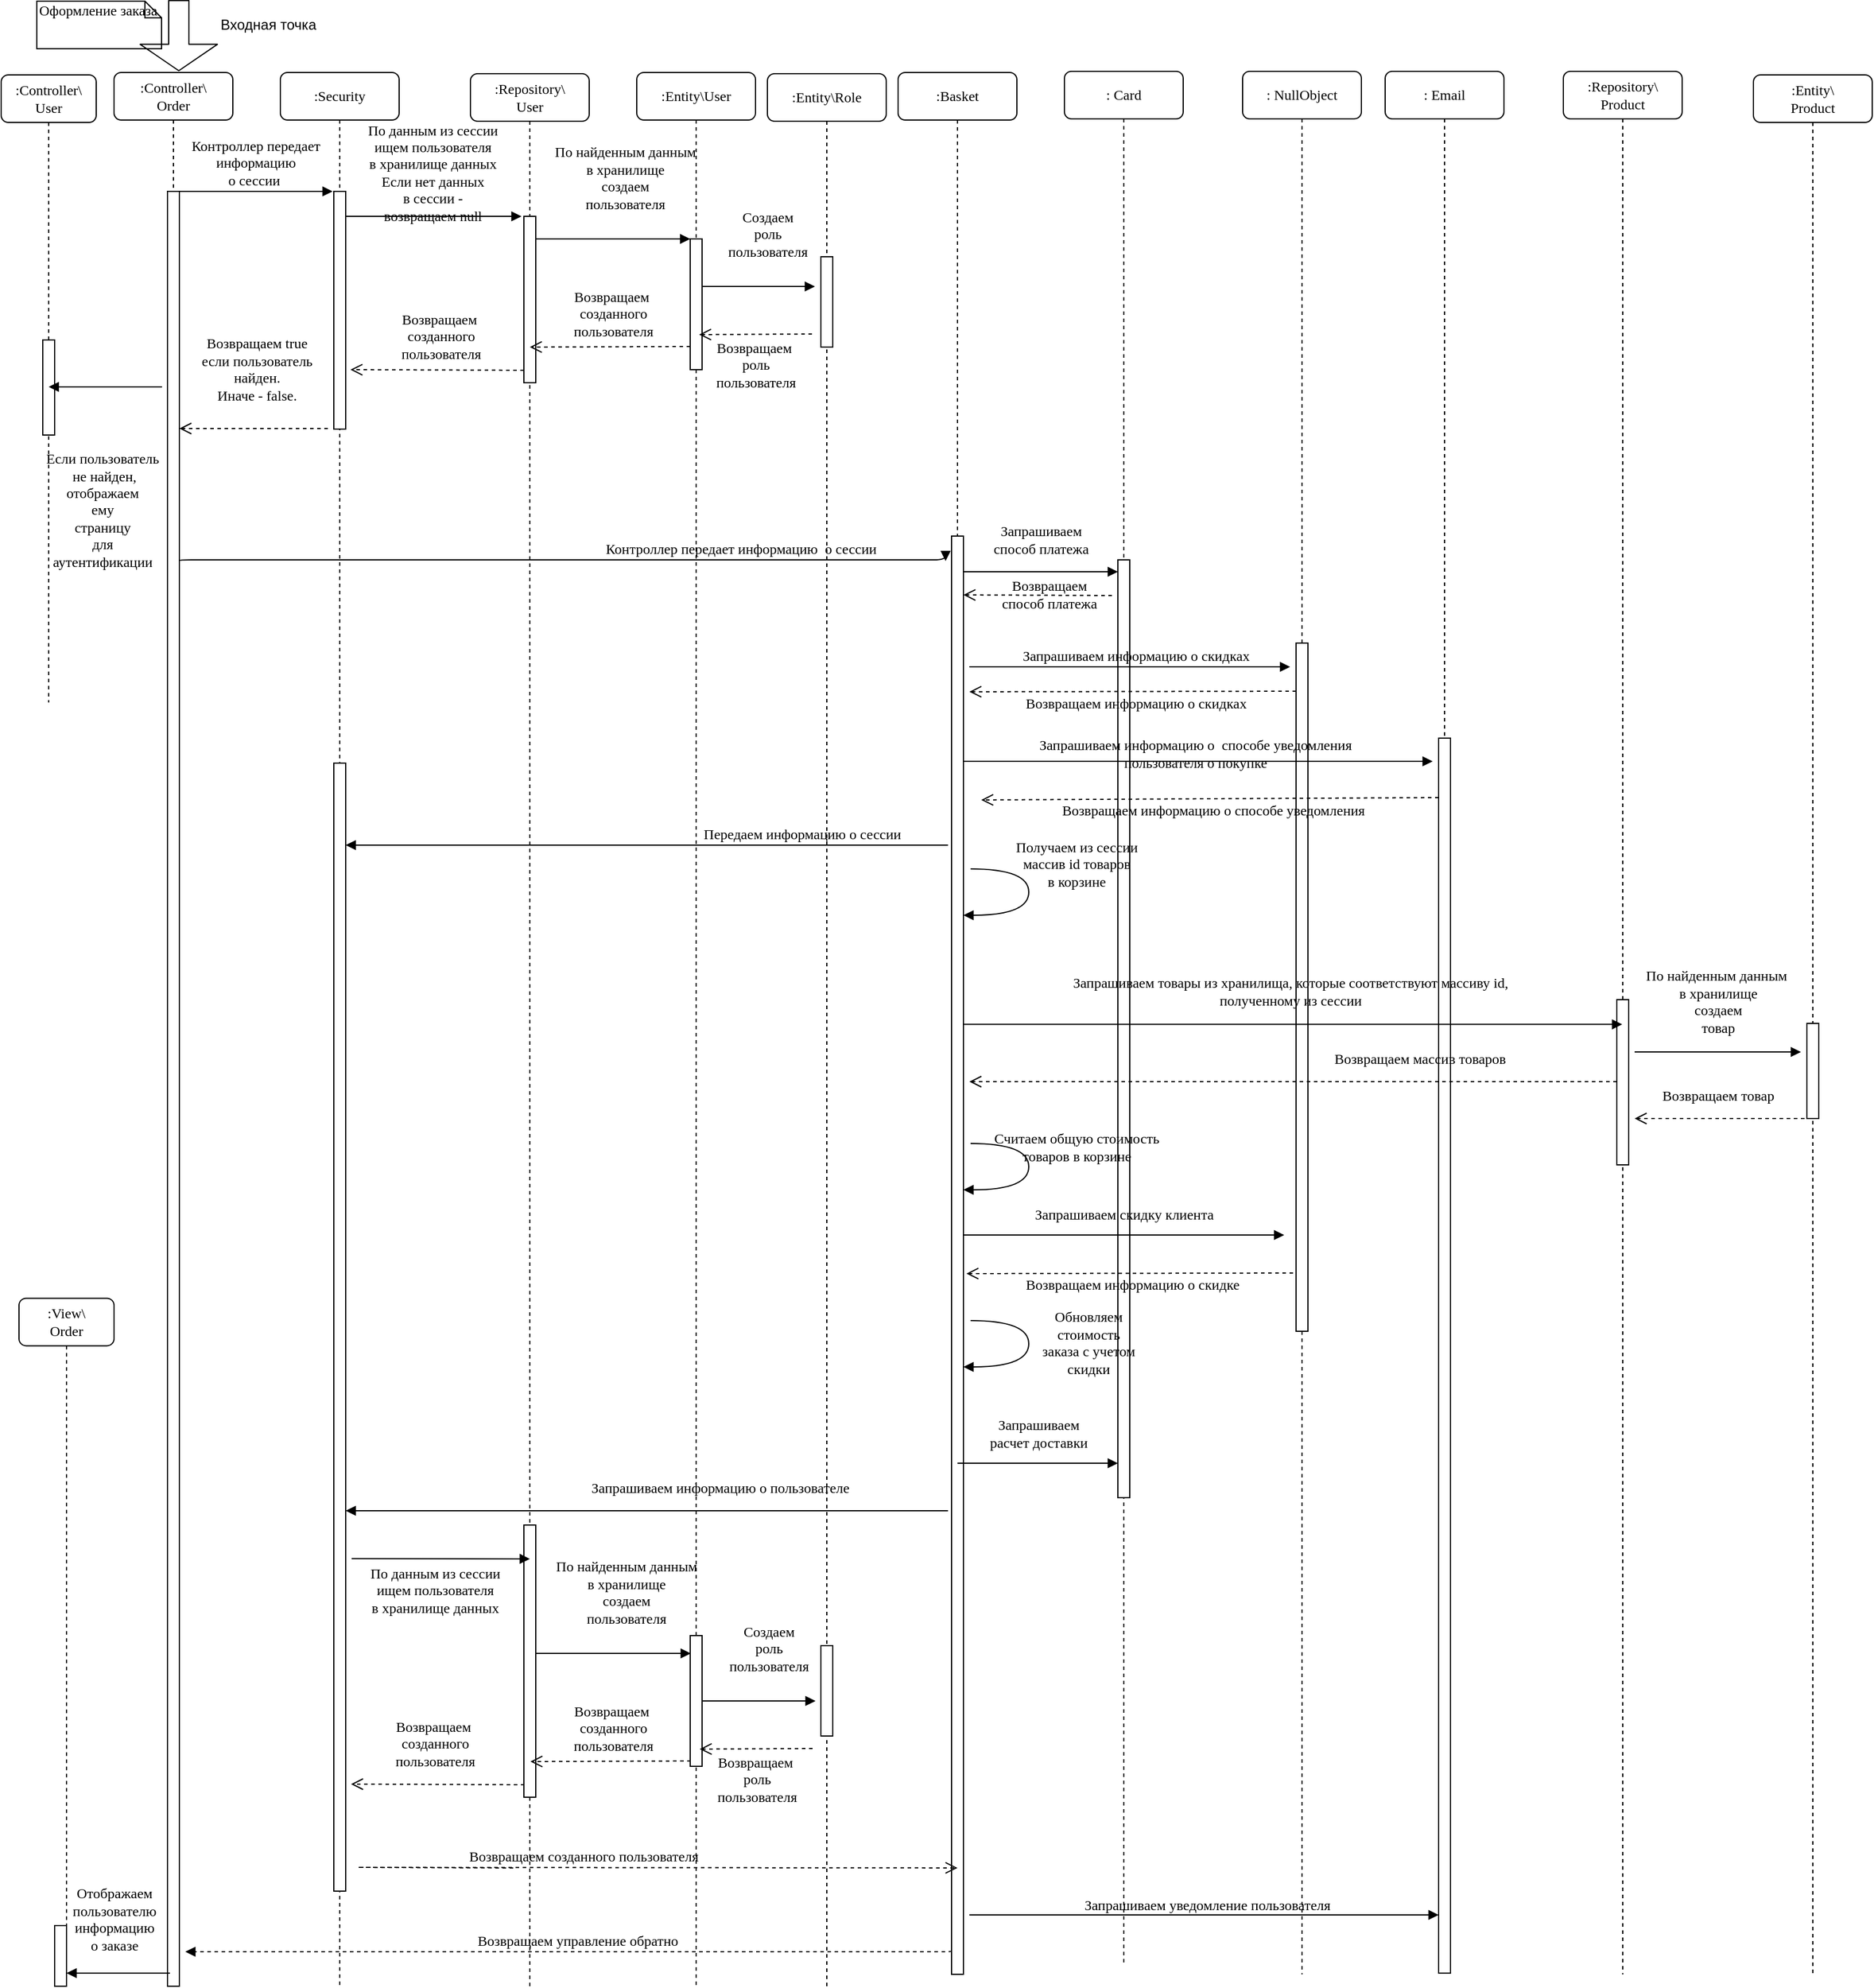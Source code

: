 <mxfile version="10.6.0" type="device"><diagram name="Page-1" id="13e1069c-82ec-6db2-03f1-153e76fe0fe0"><mxGraphModel dx="1522" dy="789" grid="1" gridSize="10" guides="1" tooltips="1" connect="1" arrows="1" fold="1" page="1" pageScale="1" pageWidth="1100" pageHeight="850" background="#ffffff" math="0" shadow="0"><root><mxCell id="0"/><mxCell id="1" parent="0"/><mxCell id="7baba1c4bc27f4b0-14" value="По данным из сессии &lt;br&gt;ищем пользователя&lt;br&gt;в хранилище данных&lt;br&gt;Если нет данных &lt;br&gt;в сессии - &lt;br&gt;возвращаем null&lt;br&gt;" style="html=1;verticalAlign=bottom;endArrow=block;entryX=0;entryY=0;labelBackgroundColor=none;fontFamily=Verdana;fontSize=12;edgeStyle=elbowEdgeStyle;elbow=vertical;" parent="1" edge="1"><mxGeometry y="-9" relative="1" as="geometry"><mxPoint x="293" y="201" as="sourcePoint"/><mxPoint x="443" y="201" as="targetPoint"/><mxPoint as="offset"/></mxGeometry></mxCell><mxCell id="7baba1c4bc27f4b0-2" value=":&lt;span&gt;Security&lt;/span&gt;" style="shape=umlLifeline;perimeter=lifelinePerimeter;whiteSpace=wrap;html=1;container=1;collapsible=0;recursiveResize=0;outlineConnect=0;rounded=1;shadow=0;comic=0;labelBackgroundColor=none;strokeColor=#000000;strokeWidth=1;fillColor=#FFFFFF;fontFamily=Verdana;fontSize=12;fontColor=#000000;align=center;" parent="1" vertex="1"><mxGeometry x="240" y="80" width="100" height="1610" as="geometry"/></mxCell><mxCell id="7baba1c4bc27f4b0-10" value="" style="html=1;points=[];perimeter=orthogonalPerimeter;rounded=0;shadow=0;comic=0;labelBackgroundColor=none;strokeColor=#000000;strokeWidth=1;fillColor=#FFFFFF;fontFamily=Verdana;fontSize=12;fontColor=#000000;align=center;" parent="7baba1c4bc27f4b0-2" vertex="1"><mxGeometry x="45" y="100" width="10" height="200" as="geometry"/></mxCell><mxCell id="7baba1c4bc27f4b0-3" value="&lt;div&gt;:Repository\&lt;/div&gt;&lt;div&gt;User&lt;/div&gt;" style="shape=umlLifeline;perimeter=lifelinePerimeter;whiteSpace=wrap;html=1;container=1;collapsible=0;recursiveResize=0;outlineConnect=0;rounded=1;shadow=0;comic=0;labelBackgroundColor=none;strokeColor=#000000;strokeWidth=1;fillColor=#FFFFFF;fontFamily=Verdana;fontSize=12;fontColor=#000000;align=center;" parent="1" vertex="1"><mxGeometry x="400" y="81" width="100" height="1609" as="geometry"/></mxCell><mxCell id="7baba1c4bc27f4b0-13" value="" style="html=1;points=[];perimeter=orthogonalPerimeter;rounded=0;shadow=0;comic=0;labelBackgroundColor=none;strokeColor=#000000;strokeWidth=1;fillColor=#FFFFFF;fontFamily=Verdana;fontSize=12;fontColor=#000000;align=center;" parent="7baba1c4bc27f4b0-3" vertex="1"><mxGeometry x="45" y="120" width="10" height="140" as="geometry"/></mxCell><mxCell id="dvl6alI_a4HQ34beK6Ff-13" value="" style="html=1;points=[];perimeter=orthogonalPerimeter;rounded=0;shadow=0;comic=0;labelBackgroundColor=none;strokeColor=#000000;strokeWidth=1;fillColor=#FFFFFF;fontFamily=Verdana;fontSize=12;fontColor=#000000;align=center;" vertex="1" parent="7baba1c4bc27f4b0-3"><mxGeometry x="45" y="1221" width="10" height="229" as="geometry"/></mxCell><mxCell id="7baba1c4bc27f4b0-4" value=":&lt;span&gt;Entity&lt;/span&gt;&lt;span&gt;\User&lt;/span&gt;" style="shape=umlLifeline;perimeter=lifelinePerimeter;whiteSpace=wrap;html=1;container=1;collapsible=0;recursiveResize=0;outlineConnect=0;rounded=1;shadow=0;comic=0;labelBackgroundColor=none;strokeColor=#000000;strokeWidth=1;fillColor=#FFFFFF;fontFamily=Verdana;fontSize=12;fontColor=#000000;align=center;" parent="1" vertex="1"><mxGeometry x="540" y="80" width="100" height="1610" as="geometry"/></mxCell><mxCell id="dvl6alI_a4HQ34beK6Ff-14" value="" style="html=1;points=[];perimeter=orthogonalPerimeter;rounded=0;shadow=0;comic=0;labelBackgroundColor=none;strokeColor=#000000;strokeWidth=1;fillColor=#FFFFFF;fontFamily=Verdana;fontSize=12;fontColor=#000000;align=center;" vertex="1" parent="7baba1c4bc27f4b0-4"><mxGeometry x="45" y="1315" width="10" height="110" as="geometry"/></mxCell><mxCell id="7baba1c4bc27f4b0-8" value="&lt;div&gt;:Controller\&lt;/div&gt;&lt;div&gt;Order&lt;/div&gt;" style="shape=umlLifeline;perimeter=lifelinePerimeter;whiteSpace=wrap;html=1;container=1;collapsible=0;recursiveResize=0;outlineConnect=0;rounded=1;shadow=0;comic=0;labelBackgroundColor=none;strokeColor=#000000;strokeWidth=1;fillColor=#FFFFFF;fontFamily=Verdana;fontSize=12;fontColor=#000000;align=center;" parent="1" vertex="1"><mxGeometry x="100" y="80" width="100" height="1600" as="geometry"/></mxCell><mxCell id="7baba1c4bc27f4b0-9" value="" style="html=1;points=[];perimeter=orthogonalPerimeter;rounded=0;shadow=0;comic=0;labelBackgroundColor=none;strokeColor=#000000;strokeWidth=1;fillColor=#FFFFFF;fontFamily=Verdana;fontSize=12;fontColor=#000000;align=center;" parent="7baba1c4bc27f4b0-8" vertex="1"><mxGeometry x="45" y="100" width="10" height="1510" as="geometry"/></mxCell><mxCell id="7baba1c4bc27f4b0-16" value="" style="html=1;points=[];perimeter=orthogonalPerimeter;rounded=0;shadow=0;comic=0;labelBackgroundColor=none;strokeColor=#000000;strokeWidth=1;fillColor=#FFFFFF;fontFamily=Verdana;fontSize=12;fontColor=#000000;align=center;" parent="1" vertex="1"><mxGeometry x="585" y="220" width="10" height="110" as="geometry"/></mxCell><mxCell id="7baba1c4bc27f4b0-17" value="По найденным данным &lt;br&gt;в хранилище&lt;br&gt;создаем &lt;br&gt;пользователя" style="html=1;verticalAlign=bottom;endArrow=block;labelBackgroundColor=none;fontFamily=Verdana;fontSize=12;edgeStyle=elbowEdgeStyle;elbow=vertical;" parent="1" source="7baba1c4bc27f4b0-13" target="7baba1c4bc27f4b0-16" edge="1"><mxGeometry x="0.154" y="20" relative="1" as="geometry"><mxPoint x="510" y="220" as="sourcePoint"/><Array as="points"><mxPoint x="460" y="220"/></Array><mxPoint as="offset"/></mxGeometry></mxCell><mxCell id="7baba1c4bc27f4b0-11" value="Контроллер передает &lt;br&gt;информацию &lt;br&gt;о сессии&amp;nbsp;&lt;br&gt;" style="html=1;verticalAlign=bottom;endArrow=block;entryX=0;entryY=0;labelBackgroundColor=none;fontFamily=Verdana;fontSize=12;edgeStyle=elbowEdgeStyle;elbow=vertical;" parent="1" edge="1"><mxGeometry relative="1" as="geometry"><mxPoint x="154" y="180" as="sourcePoint"/><mxPoint x="284" y="180" as="targetPoint"/></mxGeometry></mxCell><mxCell id="7baba1c4bc27f4b0-40" value="Оформление заказа" style="shape=note;whiteSpace=wrap;html=1;size=14;verticalAlign=top;align=left;spacingTop=-6;rounded=0;shadow=0;comic=0;labelBackgroundColor=none;strokeColor=#000000;strokeWidth=1;fillColor=#FFFFFF;fontFamily=Verdana;fontSize=12;fontColor=#000000;" parent="1" vertex="1"><mxGeometry x="35" y="20" width="105" height="40" as="geometry"/></mxCell><mxCell id="BFQ36-gA44C7MbwDBZEB-4" value="Возвращаем&amp;nbsp;&lt;br&gt;созданного &lt;br&gt;пользователя&lt;br&gt;" style="html=1;verticalAlign=bottom;endArrow=open;dashed=1;endSize=8;labelBackgroundColor=none;fontFamily=Verdana;fontSize=12;" parent="1" edge="1"><mxGeometry x="-0.037" y="-4" relative="1" as="geometry"><mxPoint x="450" y="311" as="targetPoint"/><mxPoint x="585" y="310.5" as="sourcePoint"/><mxPoint as="offset"/></mxGeometry></mxCell><mxCell id="BFQ36-gA44C7MbwDBZEB-9" value="Возвращаем true &lt;br&gt;если пользователь &lt;br&gt;найден. &lt;br&gt;Иначе - false." style="html=1;verticalAlign=bottom;endArrow=open;dashed=1;endSize=8;labelBackgroundColor=none;fontFamily=Verdana;fontSize=12;" parent="1" edge="1"><mxGeometry x="-0.04" y="-19" relative="1" as="geometry"><mxPoint x="155" y="379.5" as="targetPoint"/><mxPoint x="280" y="379.5" as="sourcePoint"/><mxPoint as="offset"/></mxGeometry></mxCell><mxCell id="xD19U2ZZn0pKylJZmUia-21" value="&lt;div&gt;:Basket&lt;/div&gt;" style="shape=umlLifeline;perimeter=lifelinePerimeter;whiteSpace=wrap;html=1;container=1;collapsible=0;recursiveResize=0;outlineConnect=0;rounded=1;shadow=0;comic=0;labelBackgroundColor=none;strokeColor=#000000;strokeWidth=1;fillColor=#FFFFFF;fontFamily=Verdana;fontSize=12;fontColor=#000000;align=center;" parent="1" vertex="1"><mxGeometry x="760" y="80" width="100" height="1600" as="geometry"/></mxCell><mxCell id="xD19U2ZZn0pKylJZmUia-22" value="" style="html=1;points=[];perimeter=orthogonalPerimeter;rounded=0;shadow=0;comic=0;labelBackgroundColor=none;strokeColor=#000000;strokeWidth=1;fillColor=#FFFFFF;fontFamily=Verdana;fontSize=12;fontColor=#000000;align=center;" parent="xD19U2ZZn0pKylJZmUia-21" vertex="1"><mxGeometry x="45" y="390" width="10" height="1210" as="geometry"/></mxCell><mxCell id="xD19U2ZZn0pKylJZmUia-23" value=": Card&lt;br&gt;" style="shape=umlLifeline;perimeter=lifelinePerimeter;whiteSpace=wrap;html=1;container=1;collapsible=0;recursiveResize=0;outlineConnect=0;rounded=1;shadow=0;comic=0;labelBackgroundColor=none;strokeColor=#000000;strokeWidth=1;fillColor=#FFFFFF;fontFamily=Verdana;fontSize=12;fontColor=#000000;align=center;" parent="1" vertex="1"><mxGeometry x="900" y="79" width="100" height="1591" as="geometry"/></mxCell><mxCell id="xD19U2ZZn0pKylJZmUia-24" value="" style="html=1;points=[];perimeter=orthogonalPerimeter;rounded=0;shadow=0;comic=0;labelBackgroundColor=none;strokeColor=#000000;strokeWidth=1;fillColor=#FFFFFF;fontFamily=Verdana;fontSize=12;fontColor=#000000;align=center;" parent="xD19U2ZZn0pKylJZmUia-23" vertex="1"><mxGeometry x="45" y="411" width="10" height="789" as="geometry"/></mxCell><mxCell id="xD19U2ZZn0pKylJZmUia-26" value="Контроллер передает информацию&amp;nbsp; о сессии&amp;nbsp;&lt;br&gt;" style="html=1;verticalAlign=bottom;endArrow=block;labelBackgroundColor=none;fontFamily=Verdana;fontSize=12;edgeStyle=elbowEdgeStyle;elbow=vertical;rounded=1;" parent="1" edge="1"><mxGeometry x="0.469" relative="1" as="geometry"><mxPoint x="155" y="491" as="sourcePoint"/><mxPoint x="800" y="491" as="targetPoint"/><mxPoint as="offset"/><Array as="points"><mxPoint x="470" y="490"/><mxPoint x="480" y="540"/></Array></mxGeometry></mxCell><mxCell id="xD19U2ZZn0pKylJZmUia-27" value="Запрашиваем &lt;br&gt;способ платежа" style="html=1;verticalAlign=bottom;endArrow=block;labelBackgroundColor=none;fontFamily=Verdana;fontSize=12;edgeStyle=elbowEdgeStyle;elbow=vertical;" parent="1" edge="1"><mxGeometry y="10" relative="1" as="geometry"><mxPoint x="815" y="500" as="sourcePoint"/><Array as="points"><mxPoint x="820" y="500"/></Array><mxPoint as="offset"/><mxPoint x="945" y="500" as="targetPoint"/></mxGeometry></mxCell><mxCell id="xD19U2ZZn0pKylJZmUia-28" value="Возвращаем &lt;br&gt;способ платежа" style="html=1;verticalAlign=bottom;endArrow=open;dashed=1;endSize=8;labelBackgroundColor=none;fontFamily=Verdana;fontSize=12;" parent="1" edge="1"><mxGeometry x="-0.158" y="16" relative="1" as="geometry"><mxPoint x="815" y="519.5" as="targetPoint"/><mxPoint x="940" y="520" as="sourcePoint"/><mxPoint as="offset"/></mxGeometry></mxCell><mxCell id="xD19U2ZZn0pKylJZmUia-29" value=":&amp;nbsp;&lt;span&gt;NullObject&lt;/span&gt;" style="shape=umlLifeline;perimeter=lifelinePerimeter;whiteSpace=wrap;html=1;container=1;collapsible=0;recursiveResize=0;outlineConnect=0;rounded=1;shadow=0;comic=0;labelBackgroundColor=none;strokeColor=#000000;strokeWidth=1;fillColor=#FFFFFF;fontFamily=Verdana;fontSize=12;fontColor=#000000;align=center;" parent="1" vertex="1"><mxGeometry x="1050" y="79" width="100" height="1601" as="geometry"/></mxCell><mxCell id="xD19U2ZZn0pKylJZmUia-30" value="" style="html=1;points=[];perimeter=orthogonalPerimeter;rounded=0;shadow=0;comic=0;labelBackgroundColor=none;strokeColor=#000000;strokeWidth=1;fillColor=#FFFFFF;fontFamily=Verdana;fontSize=12;fontColor=#000000;align=center;" parent="xD19U2ZZn0pKylJZmUia-29" vertex="1"><mxGeometry x="45" y="481" width="10" height="579" as="geometry"/></mxCell><mxCell id="xD19U2ZZn0pKylJZmUia-31" value="Запрашиваем информацию о скидках&lt;br&gt;" style="html=1;verticalAlign=bottom;endArrow=block;labelBackgroundColor=none;fontFamily=Verdana;fontSize=12;edgeStyle=elbowEdgeStyle;elbow=vertical;" parent="1" edge="1"><mxGeometry x="0.037" relative="1" as="geometry"><mxPoint x="820" y="580" as="sourcePoint"/><Array as="points"><mxPoint x="825" y="580"/></Array><mxPoint as="offset"/><mxPoint x="1090" y="580" as="targetPoint"/></mxGeometry></mxCell><mxCell id="xD19U2ZZn0pKylJZmUia-33" value="Возвращаем информацию о скидках&lt;br&gt;" style="html=1;verticalAlign=bottom;endArrow=open;dashed=1;endSize=8;labelBackgroundColor=none;fontFamily=Verdana;fontSize=12;" parent="1" edge="1"><mxGeometry x="-0.014" y="19" relative="1" as="geometry"><mxPoint x="820" y="601" as="targetPoint"/><mxPoint x="1095" y="600.5" as="sourcePoint"/><mxPoint as="offset"/></mxGeometry></mxCell><mxCell id="xD19U2ZZn0pKylJZmUia-34" value=":&amp;nbsp;&lt;span&gt;Email&lt;/span&gt;" style="shape=umlLifeline;perimeter=lifelinePerimeter;whiteSpace=wrap;html=1;container=1;collapsible=0;recursiveResize=0;outlineConnect=0;rounded=1;shadow=0;comic=0;labelBackgroundColor=none;strokeColor=#000000;strokeWidth=1;fillColor=#FFFFFF;fontFamily=Verdana;fontSize=12;fontColor=#000000;align=center;" parent="1" vertex="1"><mxGeometry x="1170" y="79" width="100" height="1600" as="geometry"/></mxCell><mxCell id="xD19U2ZZn0pKylJZmUia-35" value="" style="html=1;points=[];perimeter=orthogonalPerimeter;rounded=0;shadow=0;comic=0;labelBackgroundColor=none;strokeColor=#000000;strokeWidth=1;fillColor=#FFFFFF;fontFamily=Verdana;fontSize=12;fontColor=#000000;align=center;" parent="xD19U2ZZn0pKylJZmUia-34" vertex="1"><mxGeometry x="45" y="561" width="10" height="1039" as="geometry"/></mxCell><mxCell id="xD19U2ZZn0pKylJZmUia-36" value="&lt;div&gt;:Repository\&lt;/div&gt;&lt;div&gt;Product&lt;/div&gt;" style="shape=umlLifeline;perimeter=lifelinePerimeter;whiteSpace=wrap;html=1;container=1;collapsible=0;recursiveResize=0;outlineConnect=0;rounded=1;shadow=0;comic=0;labelBackgroundColor=none;strokeColor=#000000;strokeWidth=1;fillColor=#FFFFFF;fontFamily=Verdana;fontSize=12;fontColor=#000000;align=center;" parent="1" vertex="1"><mxGeometry x="1320" y="79" width="100" height="1601" as="geometry"/></mxCell><mxCell id="xD19U2ZZn0pKylJZmUia-37" value="" style="html=1;points=[];perimeter=orthogonalPerimeter;rounded=0;shadow=0;comic=0;labelBackgroundColor=none;strokeColor=#000000;strokeWidth=1;fillColor=#FFFFFF;fontFamily=Verdana;fontSize=12;fontColor=#000000;align=center;" parent="xD19U2ZZn0pKylJZmUia-36" vertex="1"><mxGeometry x="45" y="781" width="10" height="139" as="geometry"/></mxCell><mxCell id="xD19U2ZZn0pKylJZmUia-41" value="Запрашиваем информацию о&amp;nbsp;&lt;span&gt; способе уведомления &lt;br&gt;пользователя о покупке&lt;/span&gt;" style="html=1;verticalAlign=bottom;endArrow=block;labelBackgroundColor=none;fontFamily=Verdana;fontSize=12;edgeStyle=elbowEdgeStyle;elbow=vertical;" parent="1" edge="1"><mxGeometry x="1" y="-200" relative="1" as="geometry"><mxPoint x="815" y="659.5" as="sourcePoint"/><Array as="points"><mxPoint x="820" y="659.5"/></Array><mxPoint y="10" as="offset"/><mxPoint x="1210" y="660" as="targetPoint"/></mxGeometry></mxCell><mxCell id="xD19U2ZZn0pKylJZmUia-42" value="Возвращаем информацию о способе уведомления&lt;br&gt;" style="html=1;verticalAlign=bottom;endArrow=open;dashed=1;endSize=8;labelBackgroundColor=none;fontFamily=Verdana;fontSize=12;" parent="1" edge="1"><mxGeometry x="-0.014" y="19" relative="1" as="geometry"><mxPoint x="830" y="692" as="targetPoint"/><mxPoint x="1215" y="690" as="sourcePoint"/><mxPoint as="offset"/></mxGeometry></mxCell><mxCell id="xD19U2ZZn0pKylJZmUia-43" value="Передаем информацию о сессии&lt;br&gt;" style="html=1;verticalAlign=bottom;endArrow=block;labelBackgroundColor=none;fontFamily=Verdana;fontSize=12;edgeStyle=elbowEdgeStyle;elbow=vertical;" parent="1" edge="1"><mxGeometry x="-0.477" relative="1" as="geometry"><mxPoint x="795" y="730" as="sourcePoint"/><Array as="points"><mxPoint x="805" y="730"/></Array><mxPoint as="offset"/><mxPoint x="295" y="730" as="targetPoint"/></mxGeometry></mxCell><mxCell id="dvl6alI_a4HQ34beK6Ff-32" value="" style="edgeStyle=orthogonalEdgeStyle;rounded=0;orthogonalLoop=1;jettySize=auto;html=1;" edge="1" parent="1" source="xD19U2ZZn0pKylJZmUia-44" target="7baba1c4bc27f4b0-2"><mxGeometry relative="1" as="geometry"><Array as="points"><mxPoint x="330" y="610"/><mxPoint x="330" y="610"/></Array></mxGeometry></mxCell><mxCell id="xD19U2ZZn0pKylJZmUia-44" value="" style="html=1;points=[];perimeter=orthogonalPerimeter;rounded=0;shadow=0;comic=0;labelBackgroundColor=none;strokeColor=#000000;strokeWidth=1;fillColor=#FFFFFF;fontFamily=Verdana;fontSize=12;fontColor=#000000;align=center;" parent="1" vertex="1"><mxGeometry x="285" y="661" width="10" height="949" as="geometry"/></mxCell><mxCell id="xD19U2ZZn0pKylJZmUia-45" value="Получаем из сессии &lt;br&gt;массив id товаров &lt;br&gt;в корзине" style="html=1;verticalAlign=bottom;endArrow=block;labelBackgroundColor=none;fontFamily=Verdana;fontSize=12;elbow=vertical;edgeStyle=orthogonalEdgeStyle;curved=1;exitX=1.066;exitY=0.713;exitPerimeter=0;" parent="1" edge="1"><mxGeometry x="0.231" y="-44" relative="1" as="geometry"><mxPoint x="821" y="750" as="sourcePoint"/><mxPoint x="815" y="789" as="targetPoint"/><Array as="points"><mxPoint x="870" y="749.5"/><mxPoint x="870" y="788.5"/></Array><mxPoint x="40" y="25" as="offset"/></mxGeometry></mxCell><mxCell id="xD19U2ZZn0pKylJZmUia-46" value=":Entity\&lt;br&gt;Product&lt;br&gt;" style="shape=umlLifeline;perimeter=lifelinePerimeter;whiteSpace=wrap;html=1;container=1;collapsible=0;recursiveResize=0;outlineConnect=0;rounded=1;shadow=0;comic=0;labelBackgroundColor=none;strokeColor=#000000;strokeWidth=1;fillColor=#FFFFFF;fontFamily=Verdana;fontSize=12;fontColor=#000000;align=center;" parent="1" vertex="1"><mxGeometry x="1480" y="82" width="100" height="1598" as="geometry"/></mxCell><mxCell id="xD19U2ZZn0pKylJZmUia-51" value="Запрашиваем товары из хранилища, которые соответствуют массиву id, &lt;br&gt;полученному из сессии" style="html=1;verticalAlign=bottom;endArrow=block;labelBackgroundColor=none;fontFamily=Verdana;fontSize=12;edgeStyle=elbowEdgeStyle;elbow=vertical;" parent="1" target="xD19U2ZZn0pKylJZmUia-36" edge="1"><mxGeometry x="-0.008" y="11" relative="1" as="geometry"><mxPoint x="815" y="880.8" as="sourcePoint"/><Array as="points"><mxPoint x="820" y="880.8"/></Array><mxPoint as="offset"/><mxPoint x="945" y="880.8" as="targetPoint"/></mxGeometry></mxCell><mxCell id="xD19U2ZZn0pKylJZmUia-47" value="" style="html=1;points=[];perimeter=orthogonalPerimeter;rounded=0;shadow=0;comic=0;labelBackgroundColor=none;strokeColor=#000000;strokeWidth=1;fillColor=#FFFFFF;fontFamily=Verdana;fontSize=12;fontColor=#000000;align=center;" parent="1" vertex="1"><mxGeometry x="1525" y="880" width="10" height="80" as="geometry"/></mxCell><mxCell id="xD19U2ZZn0pKylJZmUia-52" value="По найденным данным&amp;nbsp;&lt;br&gt;в хранилище&lt;br&gt;создаем&lt;br&gt;товар" style="html=1;verticalAlign=bottom;endArrow=block;labelBackgroundColor=none;fontFamily=Verdana;fontSize=12;edgeStyle=elbowEdgeStyle;elbow=vertical;" parent="1" edge="1"><mxGeometry x="-0.008" y="11" relative="1" as="geometry"><mxPoint x="1380" y="904" as="sourcePoint"/><Array as="points"/><mxPoint as="offset"/><mxPoint x="1520" y="904" as="targetPoint"/></mxGeometry></mxCell><mxCell id="xD19U2ZZn0pKylJZmUia-53" value="Возвращаем массив товаров" style="html=1;verticalAlign=bottom;endArrow=open;dashed=1;endSize=8;labelBackgroundColor=none;fontFamily=Verdana;fontSize=12;" parent="1" edge="1"><mxGeometry x="-0.39" y="-10" relative="1" as="geometry"><mxPoint x="820" y="929" as="targetPoint"/><mxPoint x="1365" y="929" as="sourcePoint"/><mxPoint as="offset"/></mxGeometry></mxCell><mxCell id="xD19U2ZZn0pKylJZmUia-54" value="Считаем общую стоимость &lt;br&gt;товаров в корзине" style="html=1;verticalAlign=bottom;endArrow=block;labelBackgroundColor=none;fontFamily=Verdana;fontSize=12;elbow=vertical;edgeStyle=orthogonalEdgeStyle;curved=1;exitX=1.066;exitY=0.713;exitPerimeter=0;" parent="1" edge="1"><mxGeometry x="0.231" y="-44" relative="1" as="geometry"><mxPoint x="821" y="981" as="sourcePoint"/><mxPoint x="815" y="1020" as="targetPoint"/><Array as="points"><mxPoint x="870" y="980.5"/><mxPoint x="870" y="1019.5"/></Array><mxPoint x="40" y="25" as="offset"/></mxGeometry></mxCell><mxCell id="dvl6alI_a4HQ34beK6Ff-1" value=":&lt;span&gt;Entity&lt;/span&gt;&lt;span&gt;\Role&lt;/span&gt;" style="shape=umlLifeline;perimeter=lifelinePerimeter;whiteSpace=wrap;html=1;container=1;collapsible=0;recursiveResize=0;outlineConnect=0;rounded=1;shadow=0;comic=0;labelBackgroundColor=none;strokeColor=#000000;strokeWidth=1;fillColor=#FFFFFF;fontFamily=Verdana;fontSize=12;fontColor=#000000;align=center;" vertex="1" parent="1"><mxGeometry x="650" y="81" width="100" height="1609" as="geometry"/></mxCell><mxCell id="dvl6alI_a4HQ34beK6Ff-2" value="" style="html=1;points=[];perimeter=orthogonalPerimeter;rounded=0;shadow=0;comic=0;labelBackgroundColor=none;strokeColor=#000000;strokeWidth=1;fillColor=#FFFFFF;fontFamily=Verdana;fontSize=12;fontColor=#000000;align=center;" vertex="1" parent="dvl6alI_a4HQ34beK6Ff-1"><mxGeometry x="45" y="154" width="10" height="76" as="geometry"/></mxCell><mxCell id="dvl6alI_a4HQ34beK6Ff-15" value="" style="html=1;points=[];perimeter=orthogonalPerimeter;rounded=0;shadow=0;comic=0;labelBackgroundColor=none;strokeColor=#000000;strokeWidth=1;fillColor=#FFFFFF;fontFamily=Verdana;fontSize=12;fontColor=#000000;align=center;" vertex="1" parent="dvl6alI_a4HQ34beK6Ff-1"><mxGeometry x="45" y="1322.5" width="10" height="76" as="geometry"/></mxCell><mxCell id="dvl6alI_a4HQ34beK6Ff-36" value="Возвращаем управление обратно" style="html=1;verticalAlign=bottom;endArrow=block;labelBackgroundColor=none;fontFamily=Verdana;fontSize=12;edgeStyle=elbowEdgeStyle;elbow=vertical;dashed=1;" edge="1" parent="dvl6alI_a4HQ34beK6Ff-1"><mxGeometry x="-0.022" relative="1" as="geometry"><mxPoint x="155" y="1579" as="sourcePoint"/><Array as="points"><mxPoint x="-55" y="1580"/></Array><mxPoint as="offset"/><mxPoint x="-490" y="1580" as="targetPoint"/></mxGeometry></mxCell><mxCell id="dvl6alI_a4HQ34beK6Ff-3" value="Создаем &lt;br&gt;роль &lt;br&gt;пользователя" style="html=1;verticalAlign=bottom;endArrow=block;labelBackgroundColor=none;fontFamily=Verdana;fontSize=12;edgeStyle=elbowEdgeStyle;elbow=vertical;" edge="1" parent="1"><mxGeometry x="0.154" y="20" relative="1" as="geometry"><mxPoint x="595" y="260" as="sourcePoint"/><Array as="points"><mxPoint x="600" y="260"/></Array><mxPoint as="offset"/><mxPoint x="690" y="260" as="targetPoint"/></mxGeometry></mxCell><mxCell id="dvl6alI_a4HQ34beK6Ff-4" value="Возвращаем&amp;nbsp;&lt;br&gt;роль&lt;br&gt;пользователя&lt;br&gt;" style="html=1;verticalAlign=bottom;endArrow=open;dashed=1;endSize=8;labelBackgroundColor=none;fontFamily=Verdana;fontSize=12;" edge="1" parent="1"><mxGeometry x="0.005" y="50" relative="1" as="geometry"><mxPoint x="592.5" y="300.5" as="targetPoint"/><mxPoint x="687.5" y="300" as="sourcePoint"/><mxPoint as="offset"/></mxGeometry></mxCell><mxCell id="dvl6alI_a4HQ34beK6Ff-5" value="Возвращаем&amp;nbsp;&lt;br&gt;созданного &lt;br&gt;пользователя&lt;br&gt;" style="html=1;verticalAlign=bottom;endArrow=open;dashed=1;endSize=8;labelBackgroundColor=none;fontFamily=Verdana;fontSize=12;" edge="1" parent="1"><mxGeometry x="-0.037" y="-4" relative="1" as="geometry"><mxPoint x="299" y="330" as="targetPoint"/><mxPoint x="445" y="330.5" as="sourcePoint"/><mxPoint as="offset"/></mxGeometry></mxCell><mxCell id="dvl6alI_a4HQ34beK6Ff-6" value="Возвращаем товар" style="html=1;verticalAlign=bottom;endArrow=open;dashed=1;endSize=8;labelBackgroundColor=none;fontFamily=Verdana;fontSize=12;" edge="1" parent="1"><mxGeometry x="0.097" y="-10" relative="1" as="geometry"><mxPoint x="1380" y="960" as="targetPoint"/><mxPoint x="1535" y="960" as="sourcePoint"/><mxPoint as="offset"/></mxGeometry></mxCell><mxCell id="dvl6alI_a4HQ34beK6Ff-7" value="Запрашиваем скидку клиента&lt;br&gt;" style="html=1;verticalAlign=bottom;endArrow=block;labelBackgroundColor=none;fontFamily=Verdana;fontSize=12;edgeStyle=elbowEdgeStyle;elbow=vertical;" edge="1" parent="1"><mxGeometry y="8" relative="1" as="geometry"><mxPoint x="815" y="1058" as="sourcePoint"/><Array as="points"><mxPoint x="820" y="1058"/></Array><mxPoint as="offset"/><mxPoint x="1085" y="1058" as="targetPoint"/></mxGeometry></mxCell><mxCell id="dvl6alI_a4HQ34beK6Ff-8" value="Возвращаем информацию о скидке&lt;br&gt;" style="html=1;verticalAlign=bottom;endArrow=open;dashed=1;endSize=8;labelBackgroundColor=none;fontFamily=Verdana;fontSize=12;" edge="1" parent="1"><mxGeometry x="-0.014" y="19" relative="1" as="geometry"><mxPoint x="817.5" y="1090.5" as="targetPoint"/><mxPoint x="1092.5" y="1090" as="sourcePoint"/><mxPoint as="offset"/></mxGeometry></mxCell><mxCell id="dvl6alI_a4HQ34beK6Ff-9" value="Обновляем &lt;br&gt;стоимость &lt;br&gt;заказа с учетом &lt;br&gt;скидки" style="html=1;verticalAlign=bottom;endArrow=block;labelBackgroundColor=none;fontFamily=Verdana;fontSize=12;elbow=vertical;edgeStyle=orthogonalEdgeStyle;curved=1;exitX=1.066;exitY=0.713;exitPerimeter=0;" edge="1" parent="1"><mxGeometry x="0.231" y="51" relative="1" as="geometry"><mxPoint x="821" y="1130" as="sourcePoint"/><mxPoint x="815" y="1169" as="targetPoint"/><Array as="points"><mxPoint x="870" y="1129.5"/><mxPoint x="870" y="1168.5"/></Array><mxPoint x="50" y="-40" as="offset"/></mxGeometry></mxCell><mxCell id="dvl6alI_a4HQ34beK6Ff-10" value="Запрашиваем &lt;br&gt;расчет доставки&lt;br&gt;" style="html=1;verticalAlign=bottom;endArrow=block;labelBackgroundColor=none;fontFamily=Verdana;fontSize=12;edgeStyle=elbowEdgeStyle;elbow=vertical;" edge="1" parent="1"><mxGeometry y="8" relative="1" as="geometry"><mxPoint x="810" y="1250" as="sourcePoint"/><Array as="points"/><mxPoint as="offset"/><mxPoint x="945" y="1250" as="targetPoint"/></mxGeometry></mxCell><mxCell id="dvl6alI_a4HQ34beK6Ff-11" value="Запрашиваем информацию о пользователе&lt;br&gt;" style="html=1;verticalAlign=bottom;endArrow=block;labelBackgroundColor=none;fontFamily=Verdana;fontSize=12;edgeStyle=elbowEdgeStyle;elbow=vertical;" edge="1" parent="1"><mxGeometry x="-0.211" y="-10" relative="1" as="geometry"><mxPoint x="795" y="1290" as="sourcePoint"/><Array as="points"><mxPoint x="805" y="1290"/></Array><mxPoint as="offset"/><mxPoint x="295" y="1290" as="targetPoint"/></mxGeometry></mxCell><mxCell id="dvl6alI_a4HQ34beK6Ff-12" value="По данным из сессии &lt;br&gt;ищем пользователя&lt;br&gt;в хранилище данных&lt;br&gt;" style="html=1;verticalAlign=bottom;endArrow=block;entryX=0;entryY=0;labelBackgroundColor=none;fontFamily=Verdana;fontSize=12;edgeStyle=elbowEdgeStyle;elbow=vertical;" edge="1" parent="1"><mxGeometry x="-0.066" y="-50" relative="1" as="geometry"><mxPoint x="300" y="1330.3" as="sourcePoint"/><mxPoint x="450" y="1330.3" as="targetPoint"/><mxPoint as="offset"/></mxGeometry></mxCell><mxCell id="dvl6alI_a4HQ34beK6Ff-16" value="По найденным данным &lt;br&gt;в хранилище&lt;br&gt;создаем &lt;br&gt;пользователя" style="html=1;verticalAlign=bottom;endArrow=block;labelBackgroundColor=none;fontFamily=Verdana;fontSize=12;edgeStyle=elbowEdgeStyle;elbow=vertical;" edge="1" parent="1"><mxGeometry x="0.154" y="20" relative="1" as="geometry"><mxPoint x="455.5" y="1410" as="sourcePoint"/><Array as="points"><mxPoint x="460.5" y="1410"/></Array><mxPoint as="offset"/><mxPoint x="585.5" y="1410" as="targetPoint"/></mxGeometry></mxCell><mxCell id="dvl6alI_a4HQ34beK6Ff-17" value="Возвращаем&amp;nbsp;&lt;br&gt;созданного &lt;br&gt;пользователя&lt;br&gt;" style="html=1;verticalAlign=bottom;endArrow=open;dashed=1;endSize=8;labelBackgroundColor=none;fontFamily=Verdana;fontSize=12;" edge="1" parent="1"><mxGeometry x="-0.037" y="-4" relative="1" as="geometry"><mxPoint x="450.5" y="1501" as="targetPoint"/><mxPoint x="585.5" y="1500.5" as="sourcePoint"/><mxPoint as="offset"/></mxGeometry></mxCell><mxCell id="dvl6alI_a4HQ34beK6Ff-18" value="Создаем &lt;br&gt;роль &lt;br&gt;пользователя" style="html=1;verticalAlign=bottom;endArrow=block;labelBackgroundColor=none;fontFamily=Verdana;fontSize=12;edgeStyle=elbowEdgeStyle;elbow=vertical;" edge="1" parent="1"><mxGeometry x="0.154" y="20" relative="1" as="geometry"><mxPoint x="595.5" y="1450" as="sourcePoint"/><Array as="points"><mxPoint x="600.5" y="1450"/></Array><mxPoint as="offset"/><mxPoint x="690.5" y="1450" as="targetPoint"/></mxGeometry></mxCell><mxCell id="dvl6alI_a4HQ34beK6Ff-19" value="Возвращаем&amp;nbsp;&lt;br&gt;роль&lt;br&gt;пользователя&lt;br&gt;" style="html=1;verticalAlign=bottom;endArrow=open;dashed=1;endSize=8;labelBackgroundColor=none;fontFamily=Verdana;fontSize=12;" edge="1" parent="1"><mxGeometry x="0.005" y="50" relative="1" as="geometry"><mxPoint x="593" y="1490.5" as="targetPoint"/><mxPoint x="688" y="1490" as="sourcePoint"/><mxPoint as="offset"/></mxGeometry></mxCell><mxCell id="dvl6alI_a4HQ34beK6Ff-20" value="Возвращаем&amp;nbsp;&lt;br&gt;созданного &lt;br&gt;пользователя&lt;br&gt;" style="html=1;verticalAlign=bottom;endArrow=open;dashed=1;endSize=8;labelBackgroundColor=none;fontFamily=Verdana;fontSize=12;" edge="1" parent="1"><mxGeometry x="0.035" y="-10" relative="1" as="geometry"><mxPoint x="299.5" y="1520" as="targetPoint"/><mxPoint x="445.5" y="1520.5" as="sourcePoint"/><mxPoint as="offset"/><Array as="points"><mxPoint x="309.5" y="1520"/></Array></mxGeometry></mxCell><mxCell id="dvl6alI_a4HQ34beK6Ff-22" value="Возвращаем&amp;nbsp;созданного пользователя&lt;br&gt;" style="html=1;verticalAlign=bottom;endArrow=open;dashed=1;endSize=8;labelBackgroundColor=none;fontFamily=Verdana;fontSize=12;entryX=0.5;entryY=0.926;entryDx=0;entryDy=0;entryPerimeter=0;" edge="1" parent="1" target="xD19U2ZZn0pKylJZmUia-22"><mxGeometry x="0.025" relative="1" as="geometry"><mxPoint x="780.5" y="1590" as="targetPoint"/><mxPoint x="436" y="1590.5" as="sourcePoint"/><mxPoint as="offset"/><Array as="points"><mxPoint x="300" y="1590"/></Array></mxGeometry></mxCell><mxCell id="dvl6alI_a4HQ34beK6Ff-23" value="Запрашиваем уведомление пользователя" style="html=1;verticalAlign=bottom;endArrow=block;labelBackgroundColor=none;fontFamily=Verdana;fontSize=12;edgeStyle=elbowEdgeStyle;elbow=vertical;" edge="1" parent="1"><mxGeometry x="1" y="-195" relative="1" as="geometry"><mxPoint x="820" y="1630" as="sourcePoint"/><Array as="points"><mxPoint x="825" y="1630"/></Array><mxPoint as="offset"/><mxPoint x="1215" y="1630.5" as="targetPoint"/></mxGeometry></mxCell><mxCell id="dvl6alI_a4HQ34beK6Ff-24" value=":Controller\&lt;br&gt;User&lt;br&gt;" style="shape=umlLifeline;perimeter=lifelinePerimeter;whiteSpace=wrap;html=1;container=1;collapsible=0;recursiveResize=0;outlineConnect=0;rounded=1;shadow=0;comic=0;labelBackgroundColor=none;strokeColor=#000000;strokeWidth=1;fillColor=#FFFFFF;fontFamily=Verdana;fontSize=12;fontColor=#000000;align=center;" vertex="1" parent="1"><mxGeometry x="5" y="82" width="80" height="528" as="geometry"/></mxCell><mxCell id="dvl6alI_a4HQ34beK6Ff-25" value="" style="html=1;points=[];perimeter=orthogonalPerimeter;rounded=0;shadow=0;comic=0;labelBackgroundColor=none;strokeColor=#000000;strokeWidth=1;fillColor=#FFFFFF;fontFamily=Verdana;fontSize=12;fontColor=#000000;align=center;" vertex="1" parent="1"><mxGeometry x="40" y="305" width="10" height="80" as="geometry"/></mxCell><mxCell id="dvl6alI_a4HQ34beK6Ff-27" value="Если пользователь&lt;br&gt;&amp;nbsp;не найден,&lt;br&gt;отображаем &lt;br&gt;ему &lt;br&gt;страницу &lt;br&gt;для &lt;br&gt;аутентификации&lt;br&gt;" style="html=1;verticalAlign=bottom;endArrow=block;labelBackgroundColor=none;fontFamily=Verdana;fontSize=12;edgeStyle=elbowEdgeStyle;elbow=vertical;" edge="1" parent="1"><mxGeometry x="0.333" y="156" relative="1" as="geometry"><mxPoint x="110" y="344.5" as="sourcePoint"/><Array as="points"><mxPoint x="145" y="344.5"/></Array><mxPoint as="offset"/><mxPoint x="45" y="344.5" as="targetPoint"/></mxGeometry></mxCell><mxCell id="dvl6alI_a4HQ34beK6Ff-30" value="" style="shape=flexArrow;endArrow=classic;html=1;endWidth=47;endSize=7.07;width=17;" edge="1" parent="1"><mxGeometry width="50" height="50" relative="1" as="geometry"><mxPoint x="154.5" y="19" as="sourcePoint"/><mxPoint x="154.5" y="79" as="targetPoint"/></mxGeometry></mxCell><mxCell id="dvl6alI_a4HQ34beK6Ff-31" value="Входная точка" style="text;html=1;strokeColor=none;fillColor=none;align=center;verticalAlign=middle;whiteSpace=wrap;rounded=0;" vertex="1" parent="1"><mxGeometry x="180" y="30" width="100" height="20" as="geometry"/></mxCell><mxCell id="dvl6alI_a4HQ34beK6Ff-33" value=":View\&lt;br&gt;Order&lt;br&gt;" style="shape=umlLifeline;perimeter=lifelinePerimeter;whiteSpace=wrap;html=1;container=1;collapsible=0;recursiveResize=0;outlineConnect=0;rounded=1;shadow=0;comic=0;labelBackgroundColor=none;strokeColor=#000000;strokeWidth=1;fillColor=#FFFFFF;fontFamily=Verdana;fontSize=12;fontColor=#000000;align=center;" vertex="1" parent="1"><mxGeometry x="20" y="1111.2" width="80" height="568" as="geometry"/></mxCell><mxCell id="dvl6alI_a4HQ34beK6Ff-34" value="" style="html=1;points=[];perimeter=orthogonalPerimeter;rounded=0;shadow=0;comic=0;labelBackgroundColor=none;strokeColor=#000000;strokeWidth=1;fillColor=#FFFFFF;fontFamily=Verdana;fontSize=12;fontColor=#000000;align=center;" vertex="1" parent="1"><mxGeometry x="50" y="1639" width="10" height="51" as="geometry"/></mxCell><mxCell id="dvl6alI_a4HQ34beK6Ff-35" value="Отображаем &lt;br&gt;пользователю &lt;br&gt;информацию&lt;br&gt;о заказе&lt;br&gt;" style="html=1;verticalAlign=bottom;endArrow=block;labelBackgroundColor=none;fontFamily=Verdana;fontSize=12;edgeStyle=elbowEdgeStyle;elbow=vertical;" edge="1" parent="1" target="dvl6alI_a4HQ34beK6Ff-34"><mxGeometry x="0.2" y="-14" relative="1" as="geometry"><mxPoint x="140" y="1679" as="sourcePoint"/><Array as="points"><mxPoint x="150" y="1679"/></Array><mxPoint as="offset"/><mxPoint x="55" y="1678.5" as="targetPoint"/></mxGeometry></mxCell></root></mxGraphModel></diagram></mxfile>